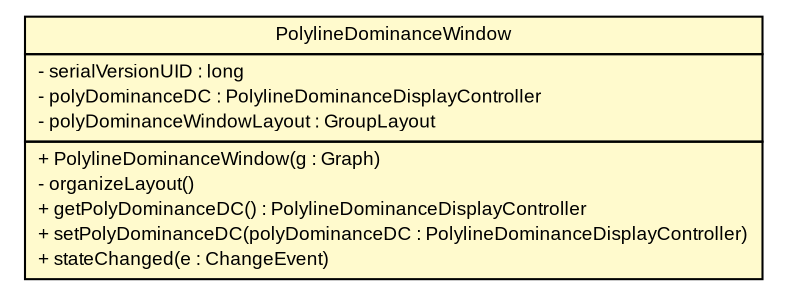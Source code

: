 #!/usr/local/bin/dot
#
# Class diagram 
# Generated by UMLGraph version R5_6 (http://www.umlgraph.org/)
#

digraph G {
	edge [fontname="arial",fontsize=10,labelfontname="arial",labelfontsize=10];
	node [fontname="arial",fontsize=10,shape=plaintext];
	nodesep=0.25;
	ranksep=0.5;
	// pfc.gui.windows.algorithms.PolylineDominanceWindow
	c13334 [label=<<table title="pfc.gui.windows.algorithms.PolylineDominanceWindow" border="0" cellborder="1" cellspacing="0" cellpadding="2" port="p" bgcolor="lemonChiffon" href="./PolylineDominanceWindow.html">
		<tr><td><table border="0" cellspacing="0" cellpadding="1">
<tr><td align="center" balign="center"> PolylineDominanceWindow </td></tr>
		</table></td></tr>
		<tr><td><table border="0" cellspacing="0" cellpadding="1">
<tr><td align="left" balign="left"> - serialVersionUID : long </td></tr>
<tr><td align="left" balign="left"> - polyDominanceDC : PolylineDominanceDisplayController </td></tr>
<tr><td align="left" balign="left"> - polyDominanceWindowLayout : GroupLayout </td></tr>
		</table></td></tr>
		<tr><td><table border="0" cellspacing="0" cellpadding="1">
<tr><td align="left" balign="left"> + PolylineDominanceWindow(g : Graph) </td></tr>
<tr><td align="left" balign="left"> - organizeLayout() </td></tr>
<tr><td align="left" balign="left"> + getPolyDominanceDC() : PolylineDominanceDisplayController </td></tr>
<tr><td align="left" balign="left"> + setPolyDominanceDC(polyDominanceDC : PolylineDominanceDisplayController) </td></tr>
<tr><td align="left" balign="left"> + stateChanged(e : ChangeEvent) </td></tr>
		</table></td></tr>
		</table>>, URL="./PolylineDominanceWindow.html", fontname="arial", fontcolor="black", fontsize=9.0];
}

